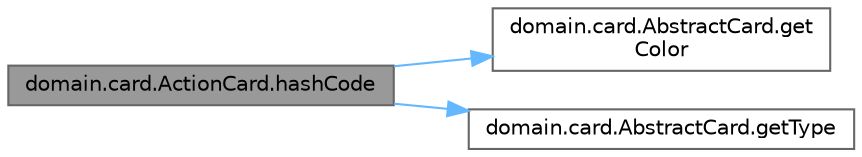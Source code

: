 digraph "domain.card.ActionCard.hashCode"
{
 // LATEX_PDF_SIZE
  bgcolor="transparent";
  edge [fontname=Helvetica,fontsize=10,labelfontname=Helvetica,labelfontsize=10];
  node [fontname=Helvetica,fontsize=10,shape=box,height=0.2,width=0.4];
  rankdir="LR";
  Node1 [id="Node000001",label="domain.card.ActionCard.hashCode",height=0.2,width=0.4,color="gray40", fillcolor="grey60", style="filled", fontcolor="black",tooltip=" "];
  Node1 -> Node2 [id="edge3_Node000001_Node000002",color="steelblue1",style="solid",tooltip=" "];
  Node2 [id="Node000002",label="domain.card.AbstractCard.get\lColor",height=0.2,width=0.4,color="grey40", fillcolor="white", style="filled",URL="$classdomain_1_1card_1_1_abstract_card.html#aba5333502be39184365292c98b7da318",tooltip=" "];
  Node1 -> Node3 [id="edge4_Node000001_Node000003",color="steelblue1",style="solid",tooltip=" "];
  Node3 [id="Node000003",label="domain.card.AbstractCard.getType",height=0.2,width=0.4,color="grey40", fillcolor="white", style="filled",URL="$classdomain_1_1card_1_1_abstract_card.html#a03f0808dc490a2cf0e5c3c51f642fb0f",tooltip=" "];
}
